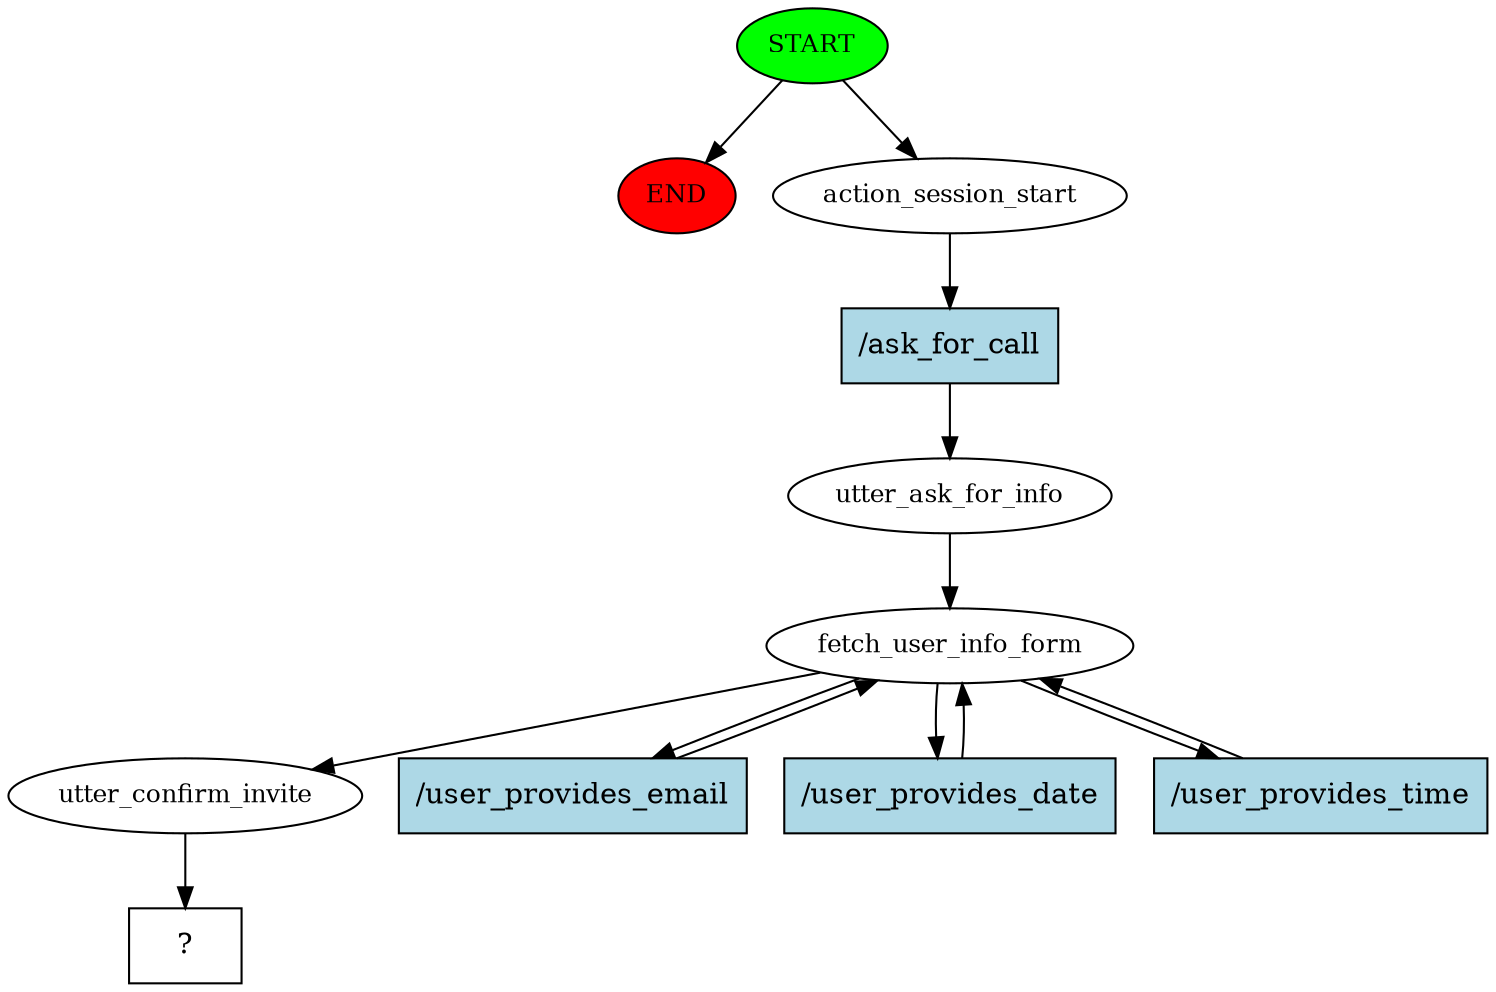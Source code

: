 digraph  {
0 [class="start active", fillcolor=green, fontsize=12, label=START, style=filled];
"-1" [class=end, fillcolor=red, fontsize=12, label=END, style=filled];
1 [class=active, fontsize=12, label=action_session_start];
2 [class=active, fontsize=12, label=utter_ask_for_info];
3 [class=active, fontsize=12, label=fetch_user_info_form];
7 [class=active, fontsize=12, label=utter_confirm_invite];
8 [class="intent dashed active", label="  ?  ", shape=rect];
9 [class="intent active", fillcolor=lightblue, label="/ask_for_call", shape=rect, style=filled];
10 [class="intent active", fillcolor=lightblue, label="/user_provides_email", shape=rect, style=filled];
11 [class="intent active", fillcolor=lightblue, label="/user_provides_date", shape=rect, style=filled];
12 [class="intent active", fillcolor=lightblue, label="/user_provides_time", shape=rect, style=filled];
0 -> "-1"  [class="", key=NONE, label=""];
0 -> 1  [class=active, key=NONE, label=""];
1 -> 9  [class=active, key=0];
2 -> 3  [class=active, key=NONE, label=""];
3 -> 7  [class=active, key=NONE, label=""];
3 -> 10  [class=active, key=0];
3 -> 11  [class=active, key=0];
3 -> 12  [class=active, key=0];
7 -> 8  [class=active, key=NONE, label=""];
9 -> 2  [class=active, key=0];
10 -> 3  [class=active, key=0];
11 -> 3  [class=active, key=0];
12 -> 3  [class=active, key=0];
}
